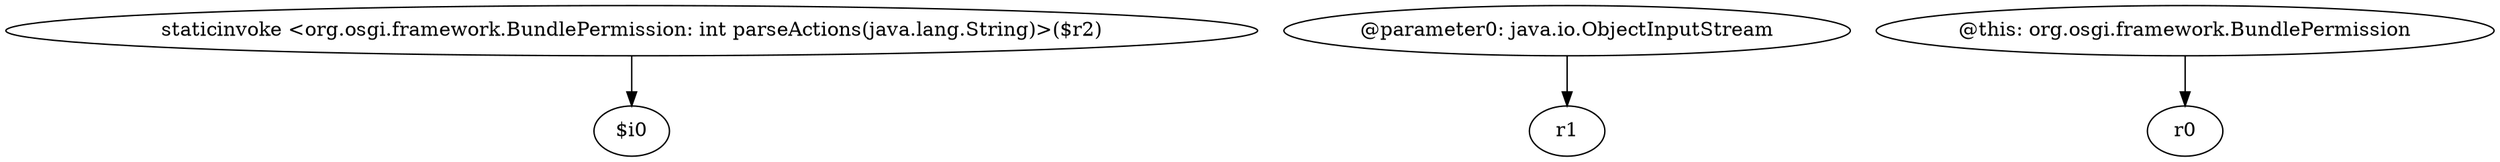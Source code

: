 digraph g {
0[label="staticinvoke <org.osgi.framework.BundlePermission: int parseActions(java.lang.String)>($r2)"]
1[label="$i0"]
0->1[label=""]
2[label="@parameter0: java.io.ObjectInputStream"]
3[label="r1"]
2->3[label=""]
4[label="@this: org.osgi.framework.BundlePermission"]
5[label="r0"]
4->5[label=""]
}